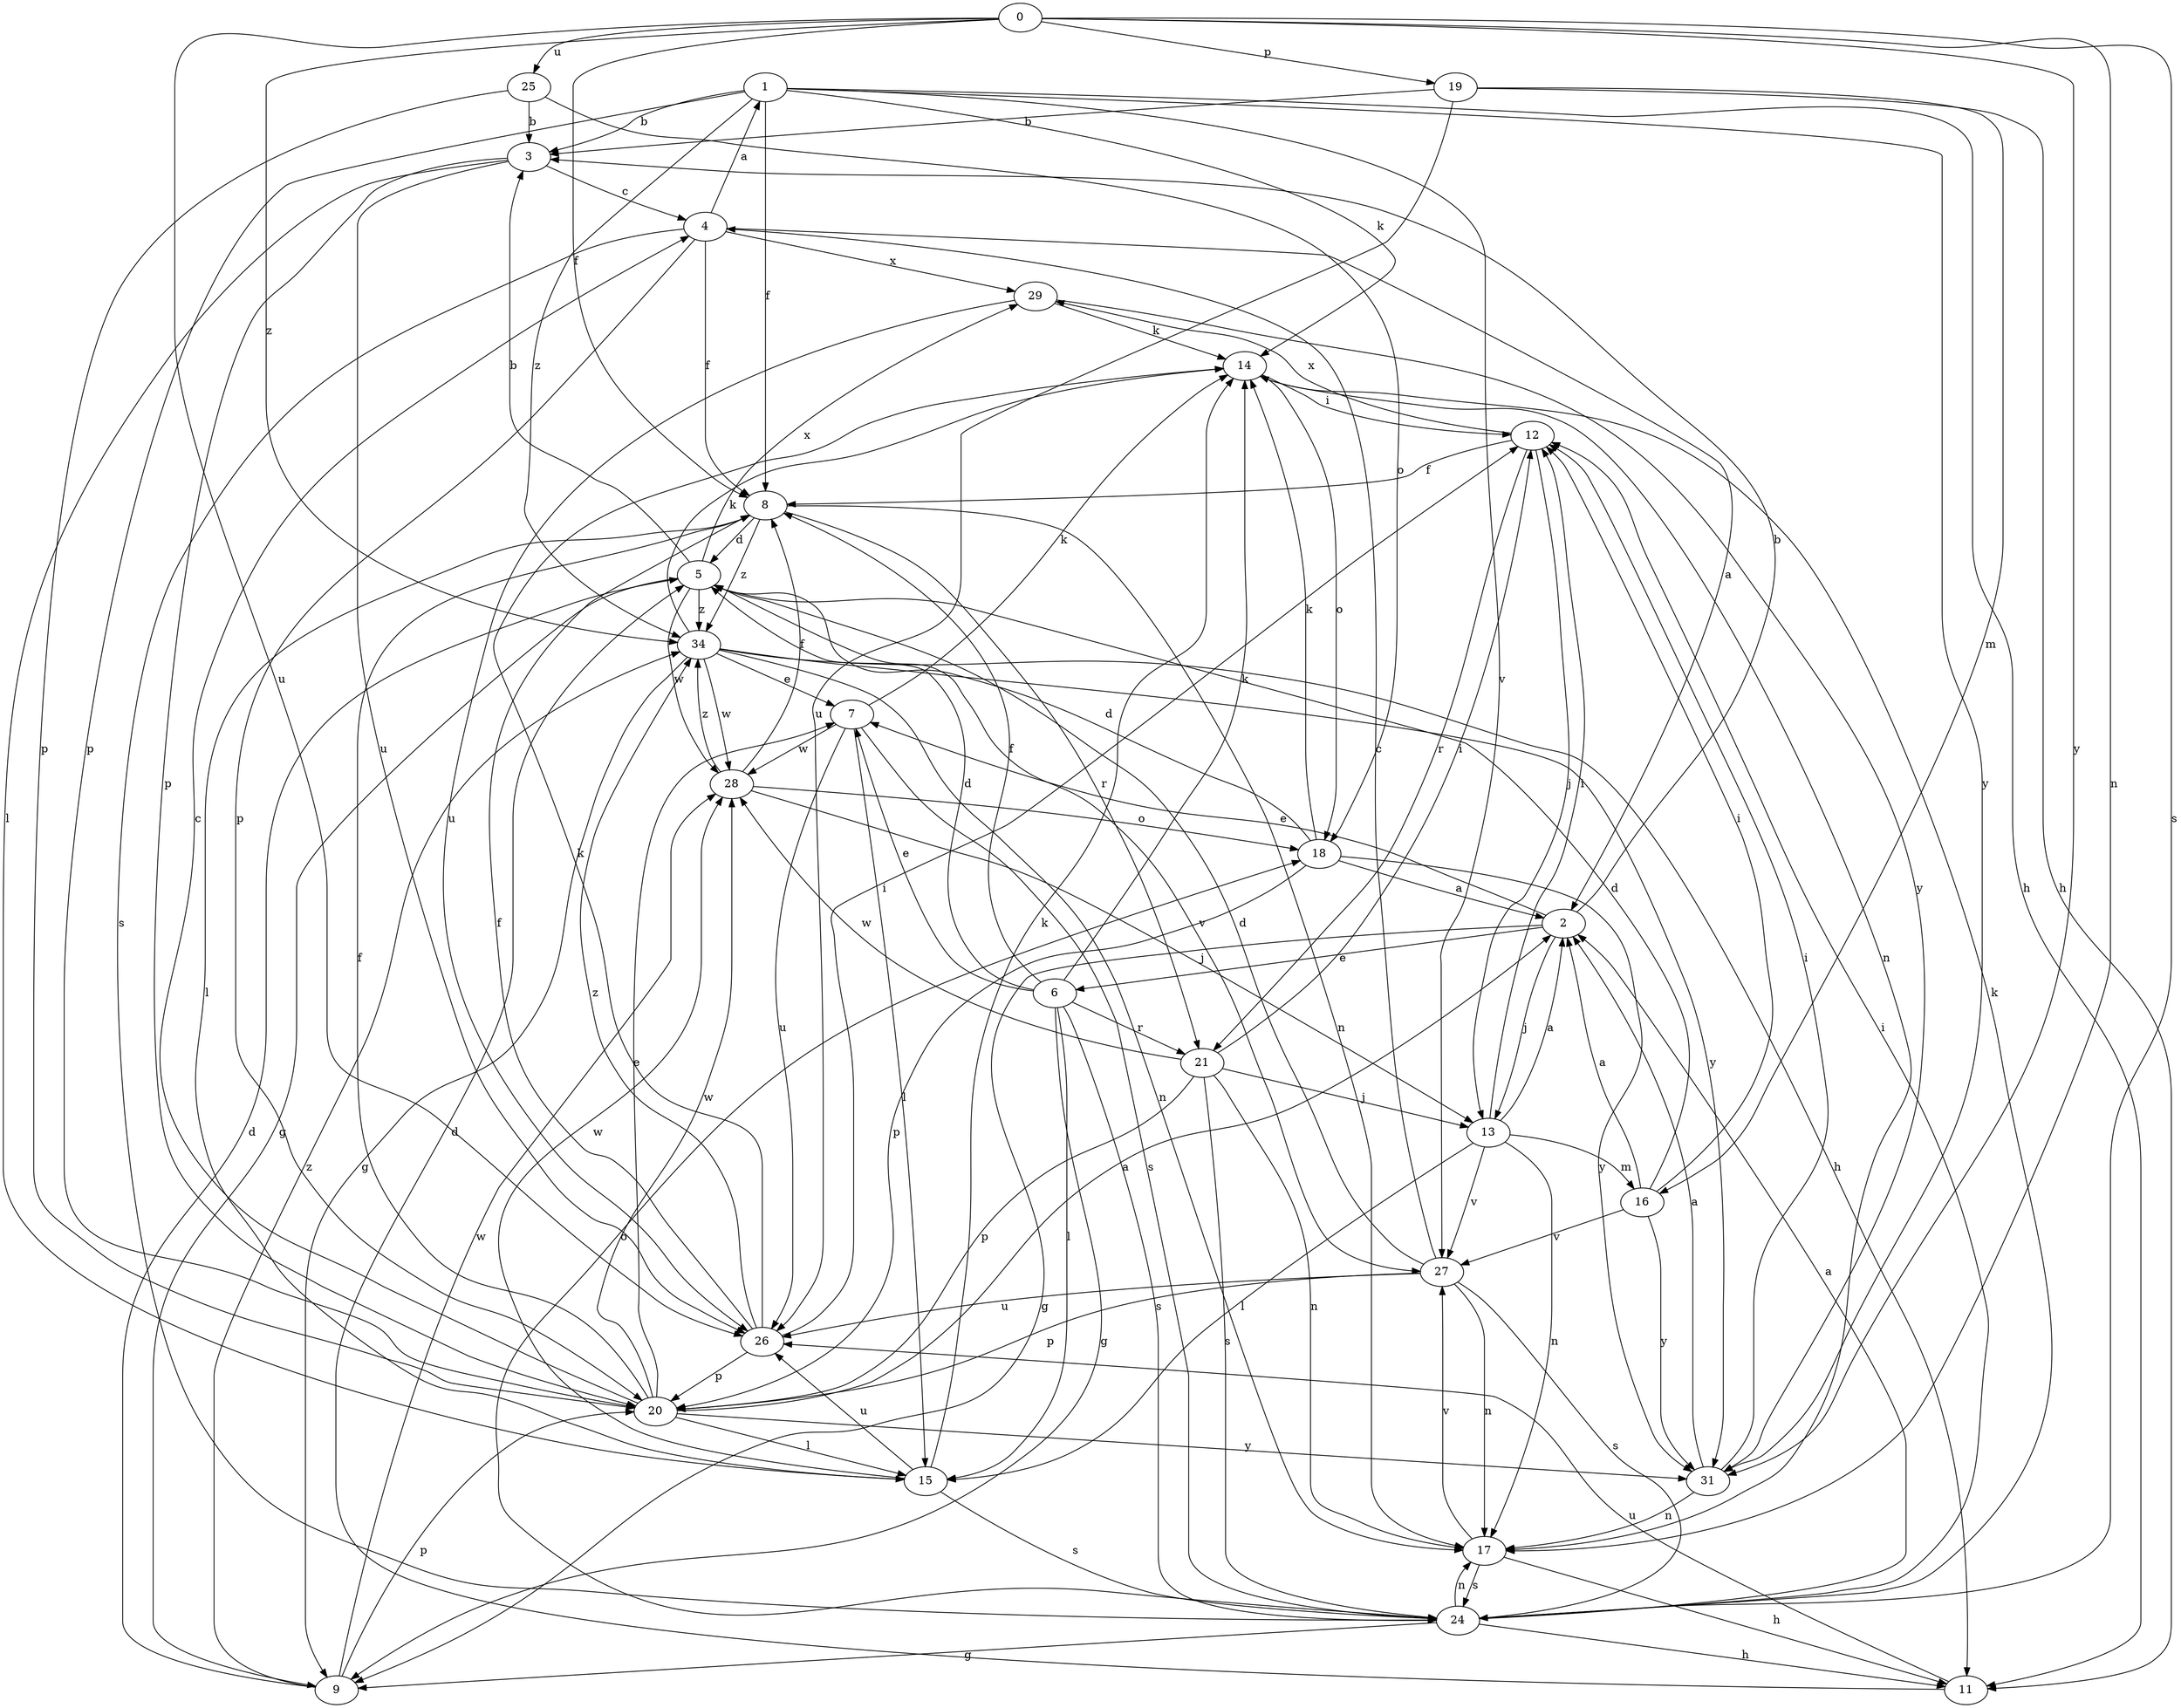 strict digraph  {
1;
2;
3;
4;
5;
6;
7;
8;
9;
11;
12;
13;
14;
15;
16;
17;
18;
19;
20;
21;
0;
24;
25;
26;
27;
28;
29;
31;
34;
1 -> 3  [label=b];
1 -> 8  [label=f];
1 -> 11  [label=h];
1 -> 14  [label=k];
1 -> 20  [label=p];
1 -> 27  [label=v];
1 -> 31  [label=y];
1 -> 34  [label=z];
2 -> 3  [label=b];
2 -> 6  [label=e];
2 -> 7  [label=e];
2 -> 9  [label=g];
2 -> 13  [label=j];
3 -> 4  [label=c];
3 -> 15  [label=l];
3 -> 20  [label=p];
3 -> 26  [label=u];
4 -> 1  [label=a];
4 -> 2  [label=a];
4 -> 8  [label=f];
4 -> 20  [label=p];
4 -> 24  [label=s];
4 -> 29  [label=x];
5 -> 3  [label=b];
5 -> 9  [label=g];
5 -> 27  [label=v];
5 -> 28  [label=w];
5 -> 29  [label=x];
5 -> 34  [label=z];
6 -> 5  [label=d];
6 -> 7  [label=e];
6 -> 8  [label=f];
6 -> 9  [label=g];
6 -> 14  [label=k];
6 -> 15  [label=l];
6 -> 21  [label=r];
6 -> 24  [label=s];
7 -> 14  [label=k];
7 -> 15  [label=l];
7 -> 24  [label=s];
7 -> 26  [label=u];
7 -> 28  [label=w];
8 -> 5  [label=d];
8 -> 15  [label=l];
8 -> 17  [label=n];
8 -> 21  [label=r];
8 -> 34  [label=z];
9 -> 5  [label=d];
9 -> 20  [label=p];
9 -> 28  [label=w];
9 -> 34  [label=z];
11 -> 5  [label=d];
11 -> 26  [label=u];
12 -> 8  [label=f];
12 -> 13  [label=j];
12 -> 21  [label=r];
12 -> 29  [label=x];
13 -> 2  [label=a];
13 -> 12  [label=i];
13 -> 15  [label=l];
13 -> 16  [label=m];
13 -> 17  [label=n];
13 -> 27  [label=v];
14 -> 12  [label=i];
14 -> 17  [label=n];
14 -> 18  [label=o];
15 -> 14  [label=k];
15 -> 24  [label=s];
15 -> 26  [label=u];
15 -> 28  [label=w];
16 -> 2  [label=a];
16 -> 5  [label=d];
16 -> 12  [label=i];
16 -> 27  [label=v];
16 -> 31  [label=y];
17 -> 11  [label=h];
17 -> 24  [label=s];
17 -> 27  [label=v];
18 -> 2  [label=a];
18 -> 5  [label=d];
18 -> 14  [label=k];
18 -> 20  [label=p];
18 -> 31  [label=y];
19 -> 3  [label=b];
19 -> 11  [label=h];
19 -> 16  [label=m];
19 -> 26  [label=u];
20 -> 2  [label=a];
20 -> 4  [label=c];
20 -> 7  [label=e];
20 -> 8  [label=f];
20 -> 15  [label=l];
20 -> 28  [label=w];
20 -> 31  [label=y];
21 -> 12  [label=i];
21 -> 13  [label=j];
21 -> 17  [label=n];
21 -> 20  [label=p];
21 -> 24  [label=s];
21 -> 28  [label=w];
0 -> 8  [label=f];
0 -> 17  [label=n];
0 -> 19  [label=p];
0 -> 24  [label=s];
0 -> 25  [label=u];
0 -> 26  [label=u];
0 -> 31  [label=y];
0 -> 34  [label=z];
24 -> 2  [label=a];
24 -> 9  [label=g];
24 -> 11  [label=h];
24 -> 12  [label=i];
24 -> 14  [label=k];
24 -> 17  [label=n];
24 -> 18  [label=o];
25 -> 3  [label=b];
25 -> 18  [label=o];
25 -> 20  [label=p];
26 -> 8  [label=f];
26 -> 12  [label=i];
26 -> 14  [label=k];
26 -> 20  [label=p];
26 -> 34  [label=z];
27 -> 4  [label=c];
27 -> 5  [label=d];
27 -> 17  [label=n];
27 -> 20  [label=p];
27 -> 24  [label=s];
27 -> 26  [label=u];
28 -> 8  [label=f];
28 -> 13  [label=j];
28 -> 18  [label=o];
28 -> 34  [label=z];
29 -> 14  [label=k];
29 -> 26  [label=u];
29 -> 31  [label=y];
31 -> 2  [label=a];
31 -> 12  [label=i];
31 -> 17  [label=n];
34 -> 7  [label=e];
34 -> 9  [label=g];
34 -> 11  [label=h];
34 -> 14  [label=k];
34 -> 17  [label=n];
34 -> 28  [label=w];
34 -> 31  [label=y];
}

